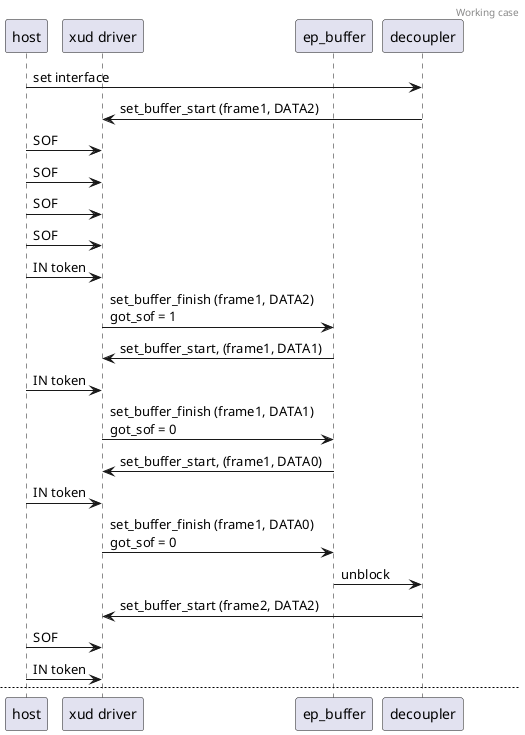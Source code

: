 @startuml

participant host as host
participant xud as "xud driver"
participant ep_buffer as ep_buffer
participant decoupler as decoupler

header Working case

host -> decoupler : set interface

decoupler -> xud : set_buffer_start (frame1, DATA2)

host -> xud : SOF
host -> xud : SOF
host -> xud : SOF
host -> xud : SOF
host -> xud : IN token
xud -> ep_buffer : set_buffer_finish (frame1, DATA2) \ngot_sof = 1
ep_buffer -> xud : set_buffer_start, (frame1, DATA1)
host -> xud : IN token
xud -> ep_buffer : set_buffer_finish (frame1, DATA1) \ngot_sof = 0
ep_buffer -> xud : set_buffer_start, (frame1, DATA0)
host -> xud : IN token
xud -> ep_buffer : set_buffer_finish (frame1, DATA0) \ngot_sof = 0
ep_buffer -> decoupler : unblock
decoupler -> xud : set_buffer_start (frame2, DATA2)

host -> xud : SOF
host -> xud : IN token

newpage Error case

host -> decoupler : set interface

decoupler -> xud : set_buffer_start (frame1, DATA2)

host -> xud : SOF
host -> xud : SOF
host -> xud : SOF
host -> xud : SOF
host -> xud : IN token
xud -> ep_buffer : set_buffer_finish (frame1, DATA2) \ngot_sof = 1
ep_buffer -> xud : set_buffer_start, (frame1, DATA1)
host -[#red]> xud : SOF
host -> xud : IN token
xud -> ep_buffer : set_buffer_finish (frame1, DATA1) \ngot_sof = 1 (ERROR)
note right
    drop remaining frame1
end note
ep_buffer -> decoupler : unblock
decoupler -> xud : set_buffer_start (frame2, DATA2)

host -> xud : IN token
xud -> ep_buffer : set_buffer_finish (frame2, DATA2) \ngot_sof = 0
ep_buffer -> xud : set_buffer_start, (frame2, DATA2)
note right
    resend first subpacket
    as havent received sof
end note
host -> xud : IN token
xud -> ep_buffer : set_buffer_finish (frame2, DATA2) \ngot_sof = 0
ep_buffer -> xud : set_buffer_start, (frame2, DATA2)
note right
    resend first subpacket
    as havent received sof
end note

host -> xud : SOF
host -> xud : IN token
xud -> ep_buffer : set_buffer_finish (frame2, DATA2) \ngot_sof = 1
note right
    now that we're sync'd
    to SOF, send the second
    subpacket for this frame
end note
ep_buffer -> xud : set_buffer_start, (frame2, DATA1)



@enduml
